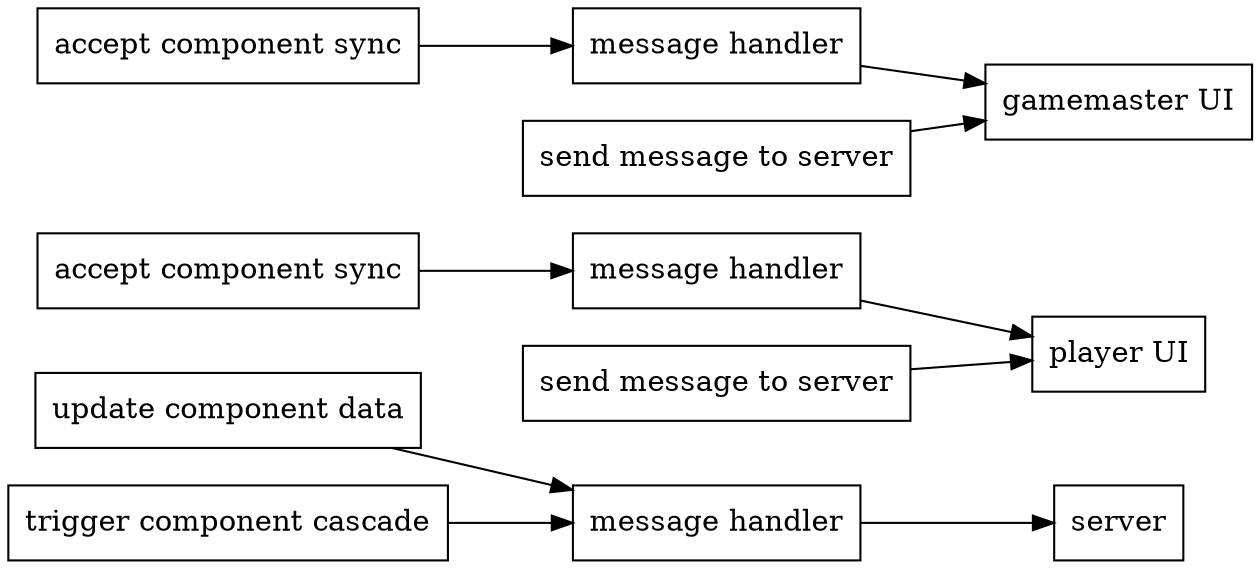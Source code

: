 digraph {
    graph [rankdir=LR]
    node [shape=box]

    n0 [label="server"]
    n1 [label="message handler"]
    n2 [label="update component data"]
    n3 [label="trigger component cascade"]

    n1 -> n0
    n2 -> n1
    n3 -> n1

    pl1 [label="player UI"]
    pl2 [label="message handler"]
    pl3 [label="accept component sync"]
    pl4 [label="send message to server"]

    pl2 -> pl1
    pl3 -> pl2
    pl4 -> pl1

    gm1 [label="gamemaster UI"]
    gm2 [label="message handler"]
    gm3 [label="accept component sync"]
    gm4 [label="send message to server"]

    gm2 -> gm1
    gm3 -> gm2
    gm4 -> gm1

}